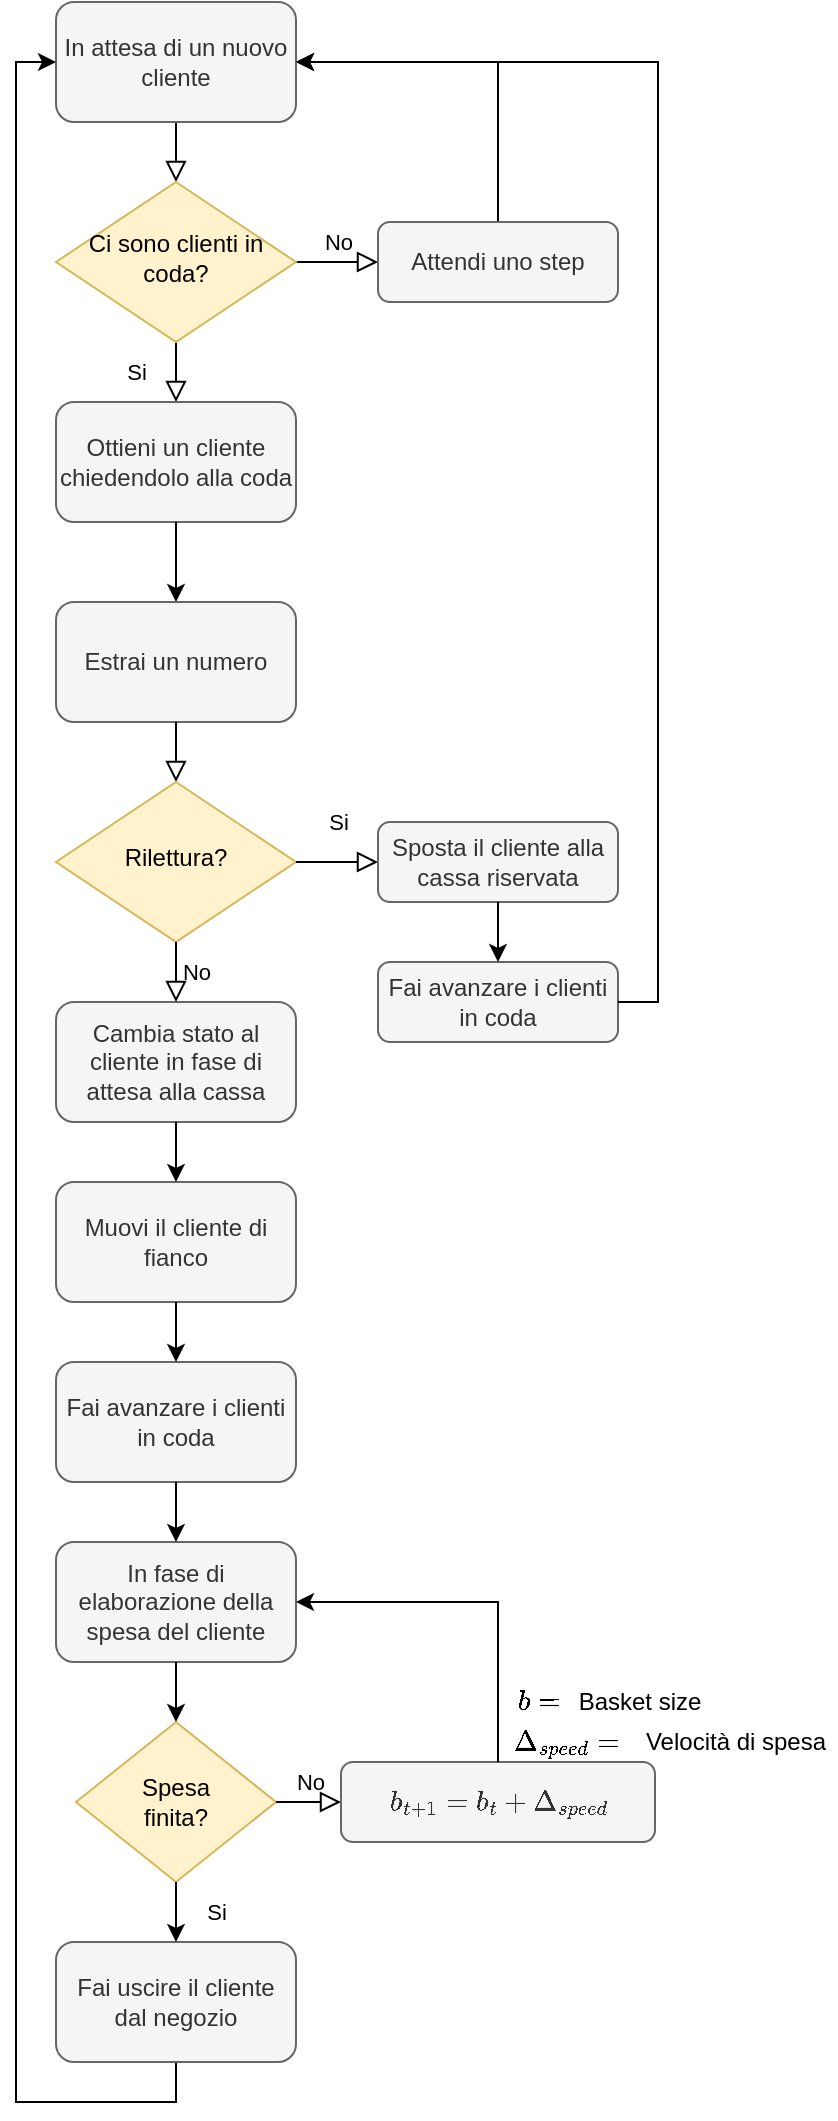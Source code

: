 <mxfile version="14.7.4" type="embed"><diagram id="C5RBs43oDa-KdzZeNtuy" name="Page-1"><mxGraphModel dx="1439" dy="520" grid="1" gridSize="10" guides="1" tooltips="1" connect="1" arrows="1" fold="1" page="1" pageScale="1" pageWidth="827" pageHeight="1169" math="1" shadow="0"><root><mxCell id="WIyWlLk6GJQsqaUBKTNV-0"/><mxCell id="WIyWlLk6GJQsqaUBKTNV-1" parent="WIyWlLk6GJQsqaUBKTNV-0"/><mxCell id="WIyWlLk6GJQsqaUBKTNV-2" value="" style="rounded=0;html=1;jettySize=auto;orthogonalLoop=1;fontSize=11;endArrow=block;endFill=0;endSize=8;strokeWidth=1;shadow=0;labelBackgroundColor=none;edgeStyle=orthogonalEdgeStyle;exitX=0.5;exitY=1;exitDx=0;exitDy=0;entryX=0.5;entryY=0;entryDx=0;entryDy=0;" parent="WIyWlLk6GJQsqaUBKTNV-1" source="4LkI5o0BDePEq0A7LBzw-2" target="WIyWlLk6GJQsqaUBKTNV-6" edge="1"><mxGeometry relative="1" as="geometry"><mxPoint x="60" y="60" as="sourcePoint"/><Array as="points"/></mxGeometry></mxCell><mxCell id="WIyWlLk6GJQsqaUBKTNV-4" value="Si" style="rounded=0;html=1;jettySize=auto;orthogonalLoop=1;fontSize=11;endArrow=block;endFill=0;endSize=8;strokeWidth=1;shadow=0;labelBackgroundColor=none;edgeStyle=orthogonalEdgeStyle;entryX=0.5;entryY=0;entryDx=0;entryDy=0;" parent="WIyWlLk6GJQsqaUBKTNV-1" source="WIyWlLk6GJQsqaUBKTNV-6" target="4LkI5o0BDePEq0A7LBzw-1" edge="1"><mxGeometry y="20" relative="1" as="geometry"><mxPoint as="offset"/><mxPoint x="60" y="230" as="targetPoint"/></mxGeometry></mxCell><mxCell id="WIyWlLk6GJQsqaUBKTNV-5" value="No" style="edgeStyle=orthogonalEdgeStyle;rounded=0;html=1;jettySize=auto;orthogonalLoop=1;fontSize=11;endArrow=block;endFill=0;endSize=8;strokeWidth=1;shadow=0;labelBackgroundColor=none;" parent="WIyWlLk6GJQsqaUBKTNV-1" source="WIyWlLk6GJQsqaUBKTNV-6" target="WIyWlLk6GJQsqaUBKTNV-7" edge="1"><mxGeometry y="10" relative="1" as="geometry"><mxPoint as="offset"/></mxGeometry></mxCell><mxCell id="WIyWlLk6GJQsqaUBKTNV-6" value="&lt;font color=&quot;#000000&quot;&gt;Ci sono clienti in coda?&lt;/font&gt;" style="rhombus;whiteSpace=wrap;html=1;shadow=0;fontFamily=Helvetica;fontSize=12;align=center;strokeWidth=1;spacing=6;spacingTop=-4;fillColor=#fff2cc;strokeColor=#d6b656;" parent="WIyWlLk6GJQsqaUBKTNV-1" vertex="1"><mxGeometry y="90" width="120" height="80" as="geometry"/></mxCell><mxCell id="4LkI5o0BDePEq0A7LBzw-8" style="edgeStyle=orthogonalEdgeStyle;rounded=0;orthogonalLoop=1;jettySize=auto;html=1;exitX=0.5;exitY=0;exitDx=0;exitDy=0;entryX=1;entryY=0.5;entryDx=0;entryDy=0;" parent="WIyWlLk6GJQsqaUBKTNV-1" source="WIyWlLk6GJQsqaUBKTNV-7" target="4LkI5o0BDePEq0A7LBzw-2" edge="1"><mxGeometry relative="1" as="geometry"/></mxCell><mxCell id="WIyWlLk6GJQsqaUBKTNV-7" value="Attendi uno step" style="rounded=1;whiteSpace=wrap;html=1;fontSize=12;glass=0;strokeWidth=1;shadow=0;fillColor=#f5f5f5;strokeColor=#666666;fontColor=#333333;" parent="WIyWlLk6GJQsqaUBKTNV-1" vertex="1"><mxGeometry x="161" y="110" width="120" height="40" as="geometry"/></mxCell><mxCell id="4LkI5o0BDePEq0A7LBzw-1" value="Ottieni un cliente chiedendolo alla coda" style="rounded=1;whiteSpace=wrap;html=1;fillColor=#f5f5f5;strokeColor=#666666;fontColor=#333333;" parent="WIyWlLk6GJQsqaUBKTNV-1" vertex="1"><mxGeometry y="200" width="120" height="60" as="geometry"/></mxCell><mxCell id="4LkI5o0BDePEq0A7LBzw-2" value="In attesa di un nuovo cliente" style="rounded=1;whiteSpace=wrap;html=1;fillColor=#f5f5f5;strokeColor=#666666;fontColor=#333333;" parent="WIyWlLk6GJQsqaUBKTNV-1" vertex="1"><mxGeometry width="120" height="60" as="geometry"/></mxCell><mxCell id="4LkI5o0BDePEq0A7LBzw-3" value="&lt;font color=&quot;#000000&quot;&gt;Spesa&lt;br&gt;finita?&lt;/font&gt;" style="rhombus;whiteSpace=wrap;html=1;fillColor=#fff2cc;strokeColor=#d6b656;" parent="WIyWlLk6GJQsqaUBKTNV-1" vertex="1"><mxGeometry x="10" y="860" width="100" height="80" as="geometry"/></mxCell><mxCell id="4LkI5o0BDePEq0A7LBzw-5" value="No" style="edgeStyle=orthogonalEdgeStyle;rounded=0;html=1;jettySize=auto;orthogonalLoop=1;fontSize=11;endArrow=block;endFill=0;endSize=8;strokeWidth=1;shadow=0;labelBackgroundColor=none;exitX=1;exitY=0.5;exitDx=0;exitDy=0;entryX=0;entryY=0.5;entryDx=0;entryDy=0;" parent="WIyWlLk6GJQsqaUBKTNV-1" source="4LkI5o0BDePEq0A7LBzw-3" target="4LkI5o0BDePEq0A7LBzw-6" edge="1"><mxGeometry y="10" relative="1" as="geometry"><mxPoint as="offset"/><mxPoint x="140" y="720" as="sourcePoint"/><mxPoint x="190" y="950" as="targetPoint"/></mxGeometry></mxCell><mxCell id="4LkI5o0BDePEq0A7LBzw-6" value="$$b_{t+1} = b_{t} + \Delta_{speed}$$" style="rounded=1;whiteSpace=wrap;html=1;fontSize=12;glass=0;strokeWidth=1;shadow=0;fillColor=#f5f5f5;strokeColor=#666666;fontColor=#333333;" parent="WIyWlLk6GJQsqaUBKTNV-1" vertex="1"><mxGeometry x="142.5" y="880" width="157" height="40" as="geometry"/></mxCell><mxCell id="4LkI5o0BDePEq0A7LBzw-30" style="edgeStyle=orthogonalEdgeStyle;rounded=0;orthogonalLoop=1;jettySize=auto;html=1;exitX=0.5;exitY=1;exitDx=0;exitDy=0;entryX=0.5;entryY=0;entryDx=0;entryDy=0;" parent="WIyWlLk6GJQsqaUBKTNV-1" source="4LkI5o0BDePEq0A7LBzw-1" target="12" edge="1"><mxGeometry relative="1" as="geometry"><mxPoint x="80" y="550" as="targetPoint"/></mxGeometry></mxCell><mxCell id="4LkI5o0BDePEq0A7LBzw-10" value="In fase di elaborazione della spesa del cliente" style="rounded=1;whiteSpace=wrap;html=1;fillColor=#f5f5f5;strokeColor=#666666;fontColor=#333333;" parent="WIyWlLk6GJQsqaUBKTNV-1" vertex="1"><mxGeometry y="770" width="120" height="60" as="geometry"/></mxCell><mxCell id="4LkI5o0BDePEq0A7LBzw-12" value="$$b=$$" style="text;html=1;strokeColor=none;fillColor=none;align=center;verticalAlign=middle;whiteSpace=wrap;rounded=0;" parent="WIyWlLk6GJQsqaUBKTNV-1" vertex="1"><mxGeometry x="227" y="840" width="30" height="20" as="geometry"/></mxCell><mxCell id="4LkI5o0BDePEq0A7LBzw-13" value="Basket size" style="text;html=1;strokeColor=none;fillColor=none;align=center;verticalAlign=middle;whiteSpace=wrap;rounded=0;" parent="WIyWlLk6GJQsqaUBKTNV-1" vertex="1"><mxGeometry x="247" y="840" width="90" height="20" as="geometry"/></mxCell><mxCell id="4LkI5o0BDePEq0A7LBzw-15" value="$$\Delta_{speed}=$$" style="text;html=1;strokeColor=none;fillColor=none;align=center;verticalAlign=middle;whiteSpace=wrap;rounded=0;" parent="WIyWlLk6GJQsqaUBKTNV-1" vertex="1"><mxGeometry x="220" y="860" width="70" height="20" as="geometry"/></mxCell><mxCell id="4LkI5o0BDePEq0A7LBzw-17" value="Velocità di spesa" style="text;html=1;strokeColor=none;fillColor=none;align=center;verticalAlign=middle;whiteSpace=wrap;rounded=0;" parent="WIyWlLk6GJQsqaUBKTNV-1" vertex="1"><mxGeometry x="290" y="860" width="100" height="20" as="geometry"/></mxCell><mxCell id="4LkI5o0BDePEq0A7LBzw-31" style="edgeStyle=orthogonalEdgeStyle;rounded=0;orthogonalLoop=1;jettySize=auto;html=1;entryX=0;entryY=0.5;entryDx=0;entryDy=0;startArrow=none;exitX=0.5;exitY=1;exitDx=0;exitDy=0;" parent="WIyWlLk6GJQsqaUBKTNV-1" source="4LkI5o0BDePEq0A7LBzw-29" target="4LkI5o0BDePEq0A7LBzw-2" edge="1"><mxGeometry relative="1" as="geometry"><mxPoint x="70" y="1140" as="sourcePoint"/><mxPoint x="60" y="1060" as="targetPoint"/></mxGeometry></mxCell><mxCell id="4LkI5o0BDePEq0A7LBzw-29" value="Fai uscire il cliente dal negozio" style="rounded=1;whiteSpace=wrap;html=1;fillColor=#f5f5f5;strokeColor=#666666;fontColor=#333333;" parent="WIyWlLk6GJQsqaUBKTNV-1" vertex="1"><mxGeometry y="970" width="120" height="60" as="geometry"/></mxCell><mxCell id="3" style="edgeStyle=orthogonalEdgeStyle;rounded=0;orthogonalLoop=1;jettySize=auto;html=1;exitX=0.5;exitY=1;exitDx=0;exitDy=0;entryX=0.5;entryY=0;entryDx=0;entryDy=0;" parent="WIyWlLk6GJQsqaUBKTNV-1" source="4LkI5o0BDePEq0A7LBzw-10" target="4LkI5o0BDePEq0A7LBzw-3" edge="1"><mxGeometry relative="1" as="geometry"><mxPoint x="80" y="870" as="sourcePoint"/><mxPoint x="80" y="910" as="targetPoint"/></mxGeometry></mxCell><mxCell id="4" style="edgeStyle=orthogonalEdgeStyle;rounded=0;orthogonalLoop=1;jettySize=auto;html=1;exitX=0.5;exitY=0;exitDx=0;exitDy=0;entryX=1;entryY=0.5;entryDx=0;entryDy=0;" parent="WIyWlLk6GJQsqaUBKTNV-1" source="4LkI5o0BDePEq0A7LBzw-6" target="4LkI5o0BDePEq0A7LBzw-10" edge="1"><mxGeometry relative="1" as="geometry"><mxPoint x="90" y="880" as="sourcePoint"/><mxPoint x="90" y="920" as="targetPoint"/></mxGeometry></mxCell><mxCell id="5" value="Si" style="edgeStyle=orthogonalEdgeStyle;rounded=0;orthogonalLoop=1;jettySize=auto;html=1;exitX=0.5;exitY=1;exitDx=0;exitDy=0;entryX=0.5;entryY=0;entryDx=0;entryDy=0;" parent="WIyWlLk6GJQsqaUBKTNV-1" source="4LkI5o0BDePEq0A7LBzw-3" target="4LkI5o0BDePEq0A7LBzw-29" edge="1"><mxGeometry y="20" relative="1" as="geometry"><mxPoint as="offset"/><mxPoint x="80" y="1350" as="sourcePoint"/><mxPoint x="80" y="1400" as="targetPoint"/></mxGeometry></mxCell><mxCell id="6" value="Cambia stato al cliente in fase di attesa alla cassa" style="rounded=1;whiteSpace=wrap;html=1;fillColor=#f5f5f5;strokeColor=#666666;fontColor=#333333;" parent="WIyWlLk6GJQsqaUBKTNV-1" vertex="1"><mxGeometry y="500" width="120" height="60" as="geometry"/></mxCell><mxCell id="7" value="Muovi il cliente di fianco" style="rounded=1;whiteSpace=wrap;html=1;fillColor=#f5f5f5;strokeColor=#666666;fontColor=#333333;" parent="WIyWlLk6GJQsqaUBKTNV-1" vertex="1"><mxGeometry y="590" width="120" height="60" as="geometry"/></mxCell><mxCell id="8" value="Fai avanzare i clienti in coda" style="rounded=1;whiteSpace=wrap;html=1;fillColor=#f5f5f5;strokeColor=#666666;fontColor=#333333;" parent="WIyWlLk6GJQsqaUBKTNV-1" vertex="1"><mxGeometry y="680" width="120" height="60" as="geometry"/></mxCell><mxCell id="9" style="edgeStyle=orthogonalEdgeStyle;rounded=0;orthogonalLoop=1;jettySize=auto;html=1;exitX=0.5;exitY=1;exitDx=0;exitDy=0;entryX=0.5;entryY=0;entryDx=0;entryDy=0;" parent="WIyWlLk6GJQsqaUBKTNV-1" source="6" target="7" edge="1"><mxGeometry relative="1" as="geometry"><mxPoint x="70" y="520" as="sourcePoint"/><mxPoint x="70" y="620" as="targetPoint"/></mxGeometry></mxCell><mxCell id="10" style="edgeStyle=orthogonalEdgeStyle;rounded=0;orthogonalLoop=1;jettySize=auto;html=1;exitX=0.5;exitY=1;exitDx=0;exitDy=0;entryX=0.5;entryY=0;entryDx=0;entryDy=0;" parent="WIyWlLk6GJQsqaUBKTNV-1" source="7" target="8" edge="1"><mxGeometry relative="1" as="geometry"><mxPoint x="70" y="610" as="sourcePoint"/><mxPoint x="70" y="640" as="targetPoint"/></mxGeometry></mxCell><mxCell id="11" style="edgeStyle=orthogonalEdgeStyle;rounded=0;orthogonalLoop=1;jettySize=auto;html=1;exitX=0.5;exitY=1;exitDx=0;exitDy=0;entryX=0.5;entryY=0;entryDx=0;entryDy=0;" parent="WIyWlLk6GJQsqaUBKTNV-1" source="8" target="4LkI5o0BDePEq0A7LBzw-10" edge="1"><mxGeometry relative="1" as="geometry"><mxPoint x="80" y="620" as="sourcePoint"/><mxPoint x="80" y="650" as="targetPoint"/></mxGeometry></mxCell><mxCell id="12" value="Estrai un numero" style="rounded=1;whiteSpace=wrap;html=1;fillColor=#f5f5f5;strokeColor=#666666;fontColor=#333333;" vertex="1" parent="WIyWlLk6GJQsqaUBKTNV-1"><mxGeometry y="300" width="120" height="60" as="geometry"/></mxCell><mxCell id="13" value="" style="rounded=0;html=1;jettySize=auto;orthogonalLoop=1;fontSize=11;endArrow=block;endFill=0;endSize=8;strokeWidth=1;shadow=0;labelBackgroundColor=none;edgeStyle=orthogonalEdgeStyle;exitX=0.5;exitY=1;exitDx=0;exitDy=0;entryX=0.5;entryY=0;entryDx=0;entryDy=0;" edge="1" parent="WIyWlLk6GJQsqaUBKTNV-1" source="12" target="15"><mxGeometry relative="1" as="geometry"><mxPoint x="70" y="70" as="sourcePoint"/><Array as="points"/><mxPoint x="70" y="410" as="targetPoint"/></mxGeometry></mxCell><mxCell id="15" value="&lt;font color=&quot;#000000&quot;&gt;Rilettura?&lt;/font&gt;" style="rhombus;whiteSpace=wrap;html=1;shadow=0;fontFamily=Helvetica;fontSize=12;align=center;strokeWidth=1;spacing=6;spacingTop=-4;fillColor=#fff2cc;strokeColor=#d6b656;" vertex="1" parent="WIyWlLk6GJQsqaUBKTNV-1"><mxGeometry y="390" width="120" height="80" as="geometry"/></mxCell><mxCell id="19" value="Si" style="rounded=0;html=1;jettySize=auto;orthogonalLoop=1;fontSize=11;endArrow=block;endFill=0;endSize=8;strokeWidth=1;shadow=0;labelBackgroundColor=none;edgeStyle=orthogonalEdgeStyle;exitX=1;exitY=0.5;exitDx=0;exitDy=0;entryX=0;entryY=0.5;entryDx=0;entryDy=0;" edge="1" parent="WIyWlLk6GJQsqaUBKTNV-1" source="15" target="21"><mxGeometry y="20" relative="1" as="geometry"><mxPoint as="offset"/><mxPoint x="180" y="430" as="targetPoint"/><mxPoint x="80" y="190" as="sourcePoint"/></mxGeometry></mxCell><mxCell id="20" value="No" style="edgeStyle=orthogonalEdgeStyle;rounded=0;html=1;jettySize=auto;orthogonalLoop=1;fontSize=11;endArrow=block;endFill=0;endSize=8;strokeWidth=1;shadow=0;labelBackgroundColor=none;exitX=0.5;exitY=1;exitDx=0;exitDy=0;entryX=0.5;entryY=0;entryDx=0;entryDy=0;" edge="1" parent="WIyWlLk6GJQsqaUBKTNV-1" source="15" target="6"><mxGeometry y="10" relative="1" as="geometry"><mxPoint as="offset"/><mxPoint x="130" y="140" as="sourcePoint"/><mxPoint x="60" y="530" as="targetPoint"/></mxGeometry></mxCell><mxCell id="21" value="Sposta il cliente alla cassa riservata" style="rounded=1;whiteSpace=wrap;html=1;fontSize=12;glass=0;strokeWidth=1;shadow=0;fillColor=#f5f5f5;strokeColor=#666666;fontColor=#333333;" vertex="1" parent="WIyWlLk6GJQsqaUBKTNV-1"><mxGeometry x="161" y="410" width="120" height="40" as="geometry"/></mxCell><mxCell id="22" value="Fai avanzare i clienti in coda" style="rounded=1;whiteSpace=wrap;html=1;fontSize=12;glass=0;strokeWidth=1;shadow=0;fillColor=#f5f5f5;strokeColor=#666666;fontColor=#333333;" vertex="1" parent="WIyWlLk6GJQsqaUBKTNV-1"><mxGeometry x="161" y="480" width="120" height="40" as="geometry"/></mxCell><mxCell id="24" style="edgeStyle=orthogonalEdgeStyle;rounded=0;orthogonalLoop=1;jettySize=auto;html=1;exitX=0.5;exitY=1;exitDx=0;exitDy=0;entryX=0.5;entryY=0;entryDx=0;entryDy=0;" edge="1" parent="WIyWlLk6GJQsqaUBKTNV-1" source="21" target="22"><mxGeometry relative="1" as="geometry"><mxPoint x="70" y="270" as="sourcePoint"/><mxPoint x="70" y="310" as="targetPoint"/></mxGeometry></mxCell><mxCell id="25" style="edgeStyle=orthogonalEdgeStyle;rounded=0;orthogonalLoop=1;jettySize=auto;html=1;exitX=1;exitY=0.5;exitDx=0;exitDy=0;entryX=1;entryY=0.5;entryDx=0;entryDy=0;" edge="1" parent="WIyWlLk6GJQsqaUBKTNV-1" source="22" target="4LkI5o0BDePEq0A7LBzw-2"><mxGeometry relative="1" as="geometry"><mxPoint x="80" y="280" as="sourcePoint"/><mxPoint x="150" y="90" as="targetPoint"/></mxGeometry></mxCell></root></mxGraphModel></diagram></mxfile>